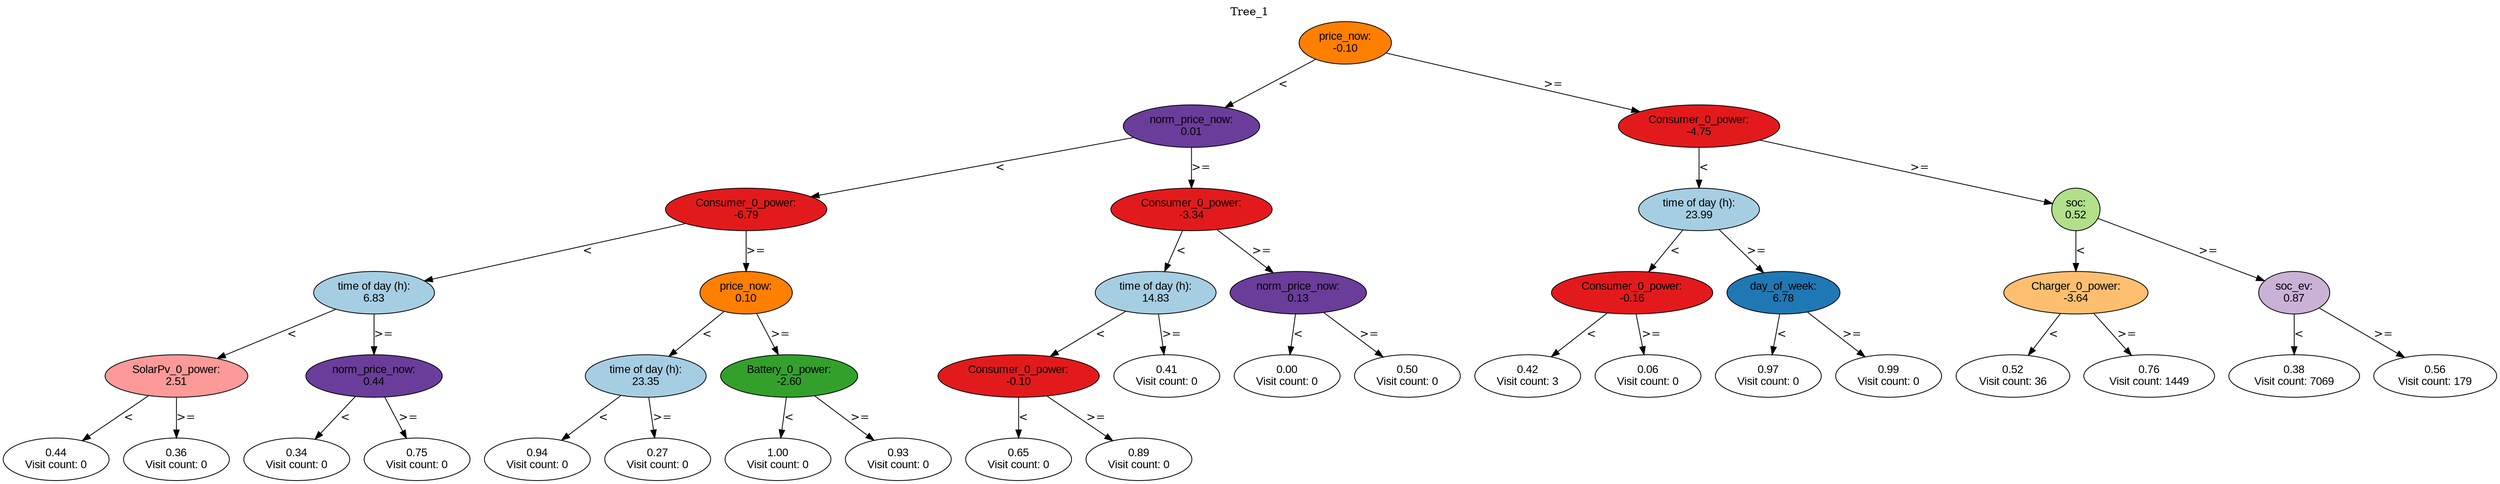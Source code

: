 digraph BST {
    node [fontname="Arial" style=filled colorscheme=paired12];
    0 [ label = "price_now:
-0.10" fillcolor=8];
    1 [ label = "norm_price_now:
0.01" fillcolor=10];
    2 [ label = "Consumer_0_power:
-6.79" fillcolor=6];
    3 [ label = "time of day (h):
6.83" fillcolor=1];
    4 [ label = "SolarPv_0_power:
2.51" fillcolor=5];
    5 [ label = "0.44
Visit count: 0" fillcolor=white];
    6 [ label = "0.36
Visit count: 0" fillcolor=white];
    7 [ label = "norm_price_now:
0.44" fillcolor=10];
    8 [ label = "0.34
Visit count: 0" fillcolor=white];
    9 [ label = "0.75
Visit count: 0" fillcolor=white];
    10 [ label = "price_now:
0.10" fillcolor=8];
    11 [ label = "time of day (h):
23.35" fillcolor=1];
    12 [ label = "0.94
Visit count: 0" fillcolor=white];
    13 [ label = "0.27
Visit count: 0" fillcolor=white];
    14 [ label = "Battery_0_power:
-2.60" fillcolor=4];
    15 [ label = "1.00
Visit count: 0" fillcolor=white];
    16 [ label = "0.93
Visit count: 0" fillcolor=white];
    17 [ label = "Consumer_0_power:
-3.34" fillcolor=6];
    18 [ label = "time of day (h):
14.83" fillcolor=1];
    19 [ label = "Consumer_0_power:
-0.10" fillcolor=6];
    20 [ label = "0.65
Visit count: 0" fillcolor=white];
    21 [ label = "0.89
Visit count: 0" fillcolor=white];
    22 [ label = "0.41
Visit count: 0" fillcolor=white];
    23 [ label = "norm_price_now:
0.13" fillcolor=10];
    24 [ label = "0.00
Visit count: 0" fillcolor=white];
    25 [ label = "0.50
Visit count: 0" fillcolor=white];
    26 [ label = "Consumer_0_power:
-4.75" fillcolor=6];
    27 [ label = "time of day (h):
23.99" fillcolor=1];
    28 [ label = "Consumer_0_power:
-0.16" fillcolor=6];
    29 [ label = "0.42
Visit count: 3" fillcolor=white];
    30 [ label = "0.06
Visit count: 0" fillcolor=white];
    31 [ label = "day_of_week:
6.78" fillcolor=2];
    32 [ label = "0.97
Visit count: 0" fillcolor=white];
    33 [ label = "0.99
Visit count: 0" fillcolor=white];
    34 [ label = "soc:
0.52" fillcolor=3];
    35 [ label = "Charger_0_power:
-3.64" fillcolor=7];
    36 [ label = "0.52
Visit count: 36" fillcolor=white];
    37 [ label = "0.76
Visit count: 1449" fillcolor=white];
    38 [ label = "soc_ev:
0.87" fillcolor=9];
    39 [ label = "0.38
Visit count: 7069" fillcolor=white];
    40 [ label = "0.56
Visit count: 179" fillcolor=white];

    0  -> 1[ label = "<"];
    0  -> 26[ label = ">="];
    1  -> 2[ label = "<"];
    1  -> 17[ label = ">="];
    2  -> 3[ label = "<"];
    2  -> 10[ label = ">="];
    3  -> 4[ label = "<"];
    3  -> 7[ label = ">="];
    4  -> 5[ label = "<"];
    4  -> 6[ label = ">="];
    7  -> 8[ label = "<"];
    7  -> 9[ label = ">="];
    10  -> 11[ label = "<"];
    10  -> 14[ label = ">="];
    11  -> 12[ label = "<"];
    11  -> 13[ label = ">="];
    14  -> 15[ label = "<"];
    14  -> 16[ label = ">="];
    17  -> 18[ label = "<"];
    17  -> 23[ label = ">="];
    18  -> 19[ label = "<"];
    18  -> 22[ label = ">="];
    19  -> 20[ label = "<"];
    19  -> 21[ label = ">="];
    23  -> 24[ label = "<"];
    23  -> 25[ label = ">="];
    26  -> 27[ label = "<"];
    26  -> 34[ label = ">="];
    27  -> 28[ label = "<"];
    27  -> 31[ label = ">="];
    28  -> 29[ label = "<"];
    28  -> 30[ label = ">="];
    31  -> 32[ label = "<"];
    31  -> 33[ label = ">="];
    34  -> 35[ label = "<"];
    34  -> 38[ label = ">="];
    35  -> 36[ label = "<"];
    35  -> 37[ label = ">="];
    38  -> 39[ label = "<"];
    38  -> 40[ label = ">="];

    labelloc="t";
    label="Tree_1";
}